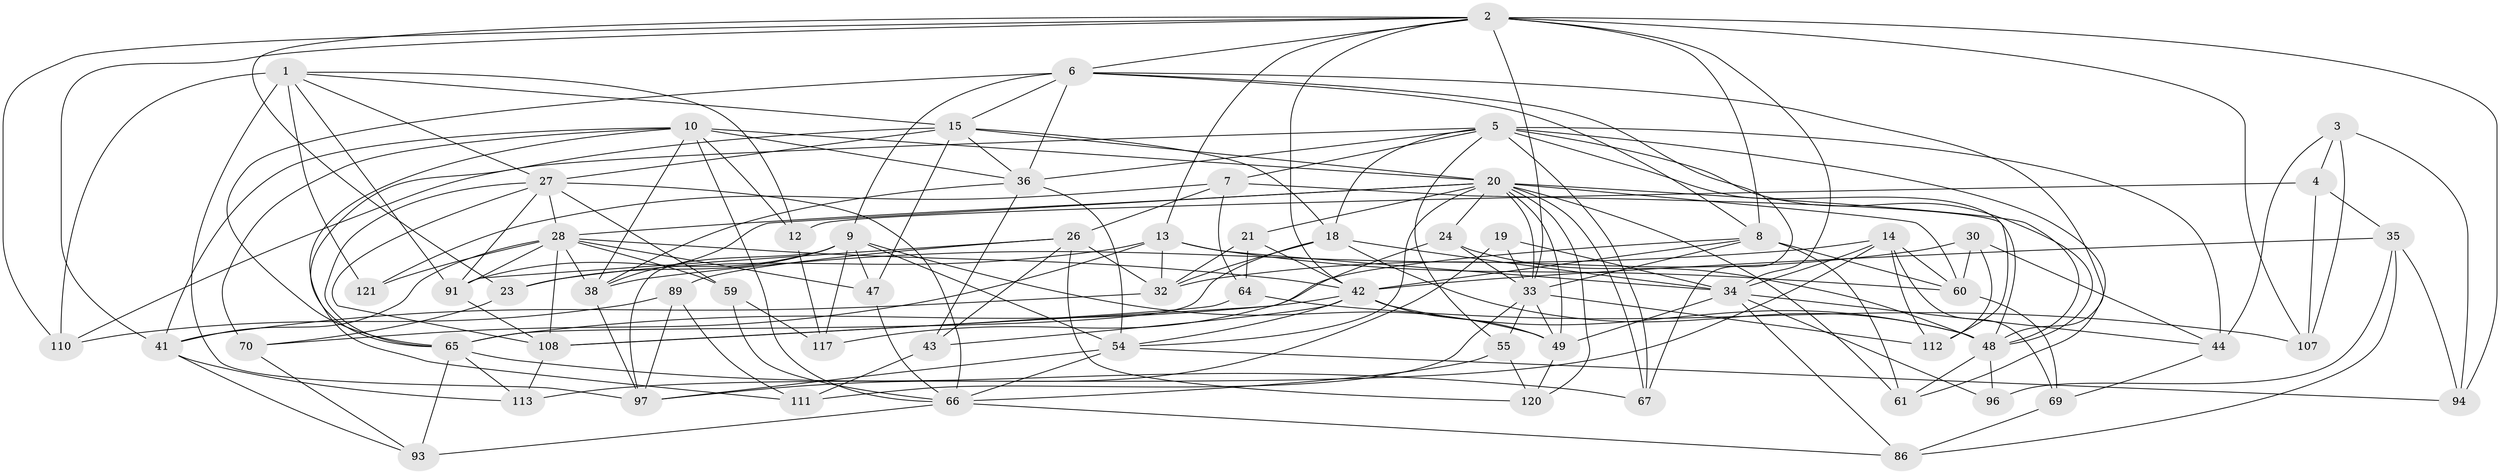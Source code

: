 // original degree distribution, {4: 1.0}
// Generated by graph-tools (version 1.1) at 2025/16/03/09/25 04:16:12]
// undirected, 64 vertices, 185 edges
graph export_dot {
graph [start="1"]
  node [color=gray90,style=filled];
  1 [super="+56+25"];
  2 [super="+11+29+51"];
  3;
  4;
  5 [super="+50+99+17"];
  6 [super="+77"];
  7 [super="+16"];
  8 [super="+75"];
  9 [super="+52+39"];
  10 [super="+22"];
  12;
  13 [super="+58"];
  14 [super="+68"];
  15 [super="+83+31"];
  18 [super="+79"];
  19;
  20 [super="+63+40"];
  21;
  23;
  24;
  26 [super="+114"];
  27 [super="+57+88"];
  28 [super="+53+45"];
  30;
  32 [super="+81"];
  33 [super="+106+78"];
  34 [super="+37+118+129"];
  35 [super="+76"];
  36 [super="+101+62"];
  38 [super="+100"];
  41 [super="+124"];
  42 [super="+73+80"];
  43;
  44 [super="+125"];
  47;
  48 [super="+95"];
  49 [super="+127"];
  54 [super="+84+71"];
  55;
  59;
  60 [super="+74"];
  61;
  64;
  65 [super="+92"];
  66 [super="+128+109"];
  67;
  69;
  70;
  86;
  89;
  91 [super="+122"];
  93;
  94;
  96;
  97 [super="+98"];
  107;
  108 [super="+115"];
  110;
  111;
  112;
  113;
  117;
  120;
  121;
  1 -- 15;
  1 -- 12;
  1 -- 121 [weight=2];
  1 -- 91;
  1 -- 110;
  1 -- 97;
  1 -- 27;
  2 -- 107;
  2 -- 94;
  2 -- 23;
  2 -- 33;
  2 -- 34;
  2 -- 6;
  2 -- 13;
  2 -- 41;
  2 -- 8 [weight=2];
  2 -- 110;
  2 -- 42;
  3 -- 4;
  3 -- 94;
  3 -- 107;
  3 -- 44;
  4 -- 12;
  4 -- 107;
  4 -- 35;
  5 -- 48 [weight=2];
  5 -- 44;
  5 -- 36;
  5 -- 112;
  5 -- 55;
  5 -- 18;
  5 -- 67;
  5 -- 61;
  5 -- 110;
  5 -- 7 [weight=2];
  6 -- 9;
  6 -- 65;
  6 -- 67;
  6 -- 36;
  6 -- 15;
  6 -- 8;
  6 -- 48;
  7 -- 64;
  7 -- 26;
  7 -- 48;
  7 -- 121;
  8 -- 61;
  8 -- 33;
  8 -- 108;
  8 -- 60;
  8 -- 42;
  9 -- 47;
  9 -- 91;
  9 -- 117;
  9 -- 54;
  9 -- 49;
  9 -- 97;
  9 -- 23;
  10 -- 111;
  10 -- 12;
  10 -- 38;
  10 -- 70;
  10 -- 41;
  10 -- 36;
  10 -- 66;
  10 -- 20;
  12 -- 117;
  13 -- 34;
  13 -- 60;
  13 -- 70;
  13 -- 23;
  13 -- 32;
  14 -- 112;
  14 -- 113;
  14 -- 38;
  14 -- 34;
  14 -- 60;
  14 -- 69;
  15 -- 65;
  15 -- 27;
  15 -- 18;
  15 -- 36;
  15 -- 47;
  15 -- 20;
  18 -- 32;
  18 -- 48;
  18 -- 34;
  18 -- 65;
  19 -- 33 [weight=2];
  19 -- 97;
  19 -- 34;
  20 -- 33;
  20 -- 120;
  20 -- 67;
  20 -- 61;
  20 -- 28;
  20 -- 38;
  20 -- 48;
  20 -- 49;
  20 -- 21;
  20 -- 24;
  20 -- 60;
  20 -- 54;
  21 -- 32;
  21 -- 64;
  21 -- 42;
  23 -- 70;
  24 -- 48;
  24 -- 117;
  24 -- 33;
  26 -- 120;
  26 -- 32;
  26 -- 43;
  26 -- 89;
  26 -- 91;
  27 -- 91;
  27 -- 28;
  27 -- 65;
  27 -- 66;
  27 -- 59;
  27 -- 108;
  28 -- 108;
  28 -- 41;
  28 -- 91;
  28 -- 38;
  28 -- 121;
  28 -- 59;
  28 -- 47;
  28 -- 42;
  30 -- 60;
  30 -- 112;
  30 -- 44;
  30 -- 32;
  32 -- 41;
  33 -- 111;
  33 -- 55;
  33 -- 112;
  33 -- 49;
  34 -- 44 [weight=2];
  34 -- 86;
  34 -- 49;
  34 -- 96;
  35 -- 96 [weight=2];
  35 -- 86;
  35 -- 94;
  35 -- 42;
  36 -- 43;
  36 -- 38;
  36 -- 54 [weight=2];
  38 -- 97;
  41 -- 93;
  41 -- 113;
  42 -- 43;
  42 -- 49;
  42 -- 65;
  42 -- 48;
  42 -- 54;
  43 -- 111;
  44 -- 69;
  47 -- 66;
  48 -- 96;
  48 -- 61;
  49 -- 120;
  54 -- 66;
  54 -- 94;
  54 -- 97;
  55 -- 120;
  55 -- 66;
  59 -- 117;
  59 -- 66;
  60 -- 69;
  64 -- 107;
  64 -- 108;
  65 -- 67;
  65 -- 113;
  65 -- 93;
  66 -- 93;
  66 -- 86;
  69 -- 86;
  70 -- 93;
  89 -- 97;
  89 -- 111;
  89 -- 110;
  91 -- 108;
  108 -- 113;
}
